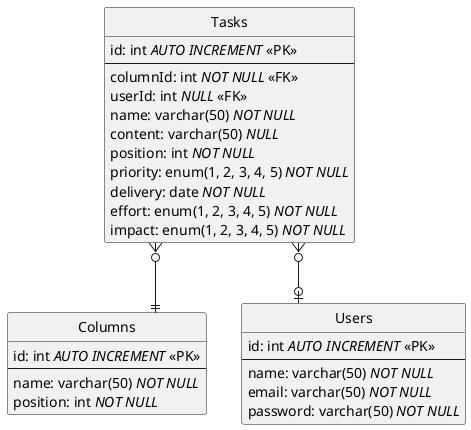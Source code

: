 @startuml
' hide the spot
hide circle

' avoid problems with angled crows feet
skinparam linetype ortho

entity Columns{
  id: int //AUTO INCREMENT// <<PK>>
  --
  name: varchar(50) //NOT NULL//
  position: int //NOT NULL//
}

entity Tasks{
  id: int //AUTO INCREMENT// <<PK>>
  --
  columnId: int //NOT NULL// <<FK>>
  userId: int //NULL// <<FK>>
  name: varchar(50) //NOT NULL//
  content: varchar(50) //NULL//
  position: int //NOT NULL//
  priority: enum(1, 2, 3, 4, 5) //NOT NULL//
  delivery: date //NOT NULL//
  effort: enum(1, 2, 3, 4, 5) //NOT NULL//
  impact: enum(1, 2, 3, 4, 5) //NOT NULL//
}

entity Users {
  id: int //AUTO INCREMENT// <<PK>>
  --
  name: varchar(50) //NOT NULL//
  email: varchar(50) //NOT NULL//
  password: varchar(50) //NOT NULL//
}

Tasks }o--|| Columns
Tasks }o--o| Users
@enduml
